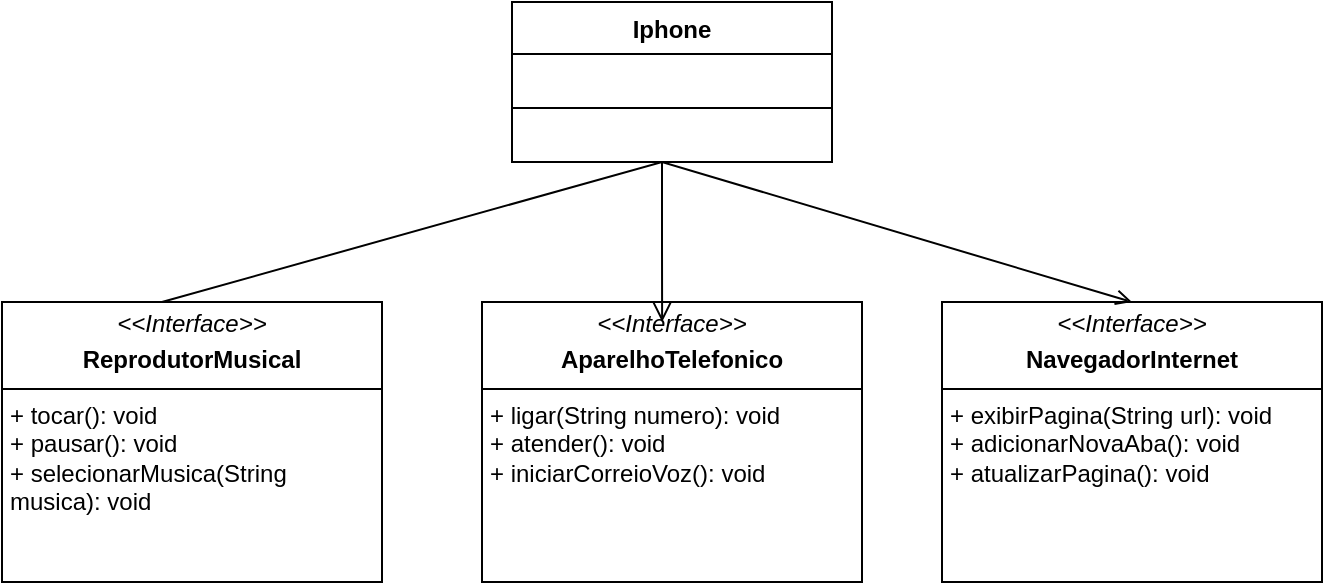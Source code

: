 <mxfile version="24.7.7">
  <diagram name="Page-1" id="dMIoHtCGLXXBQ_KixGg_">
    <mxGraphModel dx="1050" dy="549" grid="1" gridSize="10" guides="1" tooltips="1" connect="1" arrows="1" fold="1" page="1" pageScale="1" pageWidth="850" pageHeight="1100" math="0" shadow="0">
      <root>
        <mxCell id="0" />
        <mxCell id="1" parent="0" />
        <mxCell id="pzVbl5WWMiJDteZlvdQq-37" value="&lt;p style=&quot;margin:0px;margin-top:4px;text-align:center;&quot;&gt;&lt;i&gt;&amp;lt;&amp;lt;Interface&amp;gt;&amp;gt;&lt;/i&gt;&lt;/p&gt;&lt;p style=&quot;margin:0px;margin-top:4px;text-align:center;&quot;&gt;&lt;b&gt;ReprodutorMusical&lt;/b&gt;&lt;/p&gt;&lt;hr style=&quot;border-style:solid;&quot; size=&quot;1&quot;&gt;&lt;p style=&quot;margin:0px;margin-left:4px;&quot;&gt;+ tocar(): void&lt;br&gt;+ pausar(): void&lt;br&gt;+ selecionarMusica(String musica): void&lt;br&gt;&lt;br&gt;&lt;/p&gt;" style="verticalAlign=top;align=left;overflow=fill;html=1;whiteSpace=wrap;" vertex="1" parent="1">
          <mxGeometry x="90" y="200" width="190" height="140" as="geometry" />
        </mxCell>
        <mxCell id="pzVbl5WWMiJDteZlvdQq-38" value="&lt;p style=&quot;margin:0px;margin-top:4px;text-align:center;&quot;&gt;&lt;i&gt;&amp;lt;&amp;lt;Interface&amp;gt;&amp;gt;&lt;/i&gt;&lt;/p&gt;&lt;p style=&quot;margin:0px;margin-top:4px;text-align:center;&quot;&gt;&lt;b&gt;AparelhoTelefonico&lt;/b&gt;&lt;/p&gt;&lt;hr style=&quot;border-style:solid;&quot; size=&quot;1&quot;&gt;&lt;p style=&quot;margin:0px;margin-left:4px;&quot;&gt;+ ligar(String numero): void&lt;br&gt;+ atender(): void&lt;br&gt;+ iniciarCorreioVoz(): void&lt;br&gt;&lt;br&gt;&lt;br&gt;&lt;/p&gt;" style="verticalAlign=top;align=left;overflow=fill;html=1;whiteSpace=wrap;" vertex="1" parent="1">
          <mxGeometry x="330" y="200" width="190" height="140" as="geometry" />
        </mxCell>
        <mxCell id="pzVbl5WWMiJDteZlvdQq-40" value="&lt;p style=&quot;margin:0px;margin-top:4px;text-align:center;&quot;&gt;&lt;i&gt;&amp;lt;&amp;lt;Interface&amp;gt;&amp;gt;&lt;/i&gt;&lt;/p&gt;&lt;p style=&quot;margin:0px;margin-top:4px;text-align:center;&quot;&gt;&lt;b&gt;NavegadorInternet&lt;/b&gt;&lt;/p&gt;&lt;hr style=&quot;border-style:solid;&quot; size=&quot;1&quot;&gt;&lt;p style=&quot;margin:0px;margin-left:4px;&quot;&gt;+ exibirPagina(String url): void&lt;br&gt;+ adicionarNovaAba(): void&lt;br&gt;+ atualizarPagina(): void&lt;br&gt;&lt;br&gt;&lt;br&gt;&lt;br&gt;&lt;/p&gt;" style="verticalAlign=top;align=left;overflow=fill;html=1;whiteSpace=wrap;" vertex="1" parent="1">
          <mxGeometry x="560" y="200" width="190" height="140" as="geometry" />
        </mxCell>
        <mxCell id="pzVbl5WWMiJDteZlvdQq-41" value="Iphone" style="swimlane;fontStyle=1;align=center;verticalAlign=top;childLayout=stackLayout;horizontal=1;startSize=26;horizontalStack=0;resizeParent=1;resizeParentMax=0;resizeLast=0;collapsible=1;marginBottom=0;whiteSpace=wrap;html=1;strokeColor=default;fontFamily=Helvetica;fontSize=12;fontColor=default;fillColor=default;" vertex="1" parent="1">
          <mxGeometry x="345" y="50" width="160" height="80" as="geometry" />
        </mxCell>
        <mxCell id="pzVbl5WWMiJDteZlvdQq-43" value="" style="line;strokeWidth=1;fillColor=none;align=left;verticalAlign=middle;spacingTop=-1;spacingLeft=3;spacingRight=3;rotatable=0;labelPosition=right;points=[];portConstraint=eastwest;strokeColor=inherit;fontFamily=Helvetica;fontSize=12;fontColor=default;" vertex="1" parent="pzVbl5WWMiJDteZlvdQq-41">
          <mxGeometry y="26" width="160" height="54" as="geometry" />
        </mxCell>
        <mxCell id="pzVbl5WWMiJDteZlvdQq-49" value="" style="endArrow=open;startArrow=none;endFill=0;startFill=0;html=1;verticalAlign=bottom;labelBackgroundColor=none;strokeWidth=1;rounded=0;fontFamily=Helvetica;fontSize=12;fontColor=default;entryX=0.5;entryY=0;entryDx=0;entryDy=0;exitX=0.421;exitY=0;exitDx=0;exitDy=0;exitPerimeter=0;" edge="1" parent="1" source="pzVbl5WWMiJDteZlvdQq-37" target="pzVbl5WWMiJDteZlvdQq-40">
          <mxGeometry width="160" relative="1" as="geometry">
            <mxPoint x="340" y="170" as="sourcePoint" />
            <mxPoint x="500" y="170" as="targetPoint" />
            <Array as="points">
              <mxPoint x="420" y="130" />
            </Array>
          </mxGeometry>
        </mxCell>
        <mxCell id="pzVbl5WWMiJDteZlvdQq-53" value="" style="endArrow=open;startArrow=none;endFill=0;startFill=0;endSize=8;html=1;verticalAlign=bottom;labelBackgroundColor=none;strokeWidth=1;rounded=0;fontFamily=Helvetica;fontSize=12;fontColor=default;entryX=0.474;entryY=0.071;entryDx=0;entryDy=0;entryPerimeter=0;" edge="1" parent="1" target="pzVbl5WWMiJDteZlvdQq-38">
          <mxGeometry width="160" relative="1" as="geometry">
            <mxPoint x="420" y="130" as="sourcePoint" />
            <mxPoint x="500" y="170" as="targetPoint" />
            <Array as="points">
              <mxPoint x="420" y="170" />
            </Array>
          </mxGeometry>
        </mxCell>
      </root>
    </mxGraphModel>
  </diagram>
</mxfile>

